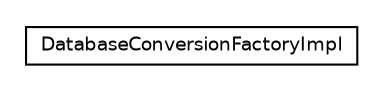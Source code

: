 #!/usr/local/bin/dot
#
# Class diagram 
# Generated by UMLGraph version R5_6 (http://www.umlgraph.org/)
#

digraph G {
	edge [fontname="Helvetica",fontsize=10,labelfontname="Helvetica",labelfontsize=10];
	node [fontname="Helvetica",fontsize=10,shape=plaintext];
	nodesep=0.25;
	ranksep=0.5;
	// net.ljcomputing.database.factory.impl.DatabaseConversionFactoryImpl
	c238 [label=<<table title="net.ljcomputing.database.factory.impl.DatabaseConversionFactoryImpl" border="0" cellborder="1" cellspacing="0" cellpadding="2" port="p" href="./DatabaseConversionFactoryImpl.html">
		<tr><td><table border="0" cellspacing="0" cellpadding="1">
<tr><td align="center" balign="center"> DatabaseConversionFactoryImpl </td></tr>
		</table></td></tr>
		</table>>, URL="./DatabaseConversionFactoryImpl.html", fontname="Helvetica", fontcolor="black", fontsize=9.0];
}

